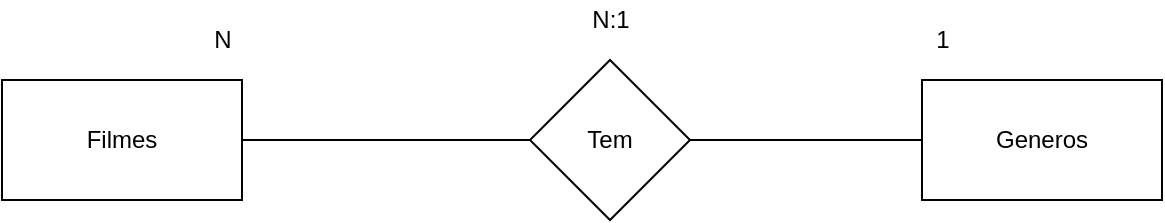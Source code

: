 <mxfile version="14.4.2" type="device" pages="2"><diagram id="mHBD4h6JCg0laVr1G7pc" name="Conceitual"><mxGraphModel dx="1662" dy="1931" grid="1" gridSize="10" guides="1" tooltips="1" connect="1" arrows="1" fold="1" page="1" pageScale="1" pageWidth="827" pageHeight="1169" math="0" shadow="0"><root><mxCell id="0"/><mxCell id="1" parent="0"/><mxCell id="fAVgeymIx2qY5nJhqHCi-4" style="edgeStyle=orthogonalEdgeStyle;rounded=0;orthogonalLoop=1;jettySize=auto;html=1;exitX=1;exitY=0.5;exitDx=0;exitDy=0;endArrow=none;endFill=0;" parent="1" source="fAVgeymIx2qY5nJhqHCi-1" target="fAVgeymIx2qY5nJhqHCi-3" edge="1"><mxGeometry relative="1" as="geometry"/></mxCell><mxCell id="fAVgeymIx2qY5nJhqHCi-1" value="Filmes" style="rounded=0;whiteSpace=wrap;html=1;" parent="1" vertex="1"><mxGeometry x="110" y="-1020" width="120" height="60" as="geometry"/></mxCell><mxCell id="fAVgeymIx2qY5nJhqHCi-5" style="rounded=0;orthogonalLoop=1;jettySize=auto;html=1;exitX=0;exitY=0.5;exitDx=0;exitDy=0;entryX=1;entryY=0.5;entryDx=0;entryDy=0;endArrow=none;endFill=0;" parent="1" source="fAVgeymIx2qY5nJhqHCi-2" target="fAVgeymIx2qY5nJhqHCi-3" edge="1"><mxGeometry relative="1" as="geometry"/></mxCell><mxCell id="fAVgeymIx2qY5nJhqHCi-2" value="Generos" style="rounded=0;whiteSpace=wrap;html=1;" parent="1" vertex="1"><mxGeometry x="570" y="-1020" width="120" height="60" as="geometry"/></mxCell><mxCell id="fAVgeymIx2qY5nJhqHCi-3" value="Tem" style="rhombus;whiteSpace=wrap;html=1;" parent="1" vertex="1"><mxGeometry x="374" y="-1030" width="80" height="80" as="geometry"/></mxCell><mxCell id="fAVgeymIx2qY5nJhqHCi-6" value="N:1" style="text;html=1;align=center;verticalAlign=middle;resizable=0;points=[];autosize=1;" parent="1" vertex="1"><mxGeometry x="399" y="-1060" width="30" height="20" as="geometry"/></mxCell><mxCell id="fAVgeymIx2qY5nJhqHCi-7" value="N" style="text;html=1;align=center;verticalAlign=middle;resizable=0;points=[];autosize=1;" parent="1" vertex="1"><mxGeometry x="210" y="-1050" width="20" height="20" as="geometry"/></mxCell><mxCell id="fAVgeymIx2qY5nJhqHCi-8" value="1" style="text;html=1;align=center;verticalAlign=middle;resizable=0;points=[];autosize=1;" parent="1" vertex="1"><mxGeometry x="570" y="-1050" width="20" height="20" as="geometry"/></mxCell></root></mxGraphModel></diagram><diagram id="-aU7ScOVcwO92XwSkrAR" name="Lógico"><mxGraphModel dx="1662" dy="762" grid="1" gridSize="10" guides="1" tooltips="1" connect="1" arrows="1" fold="1" page="1" pageScale="1" pageWidth="827" pageHeight="1169" math="0" shadow="0"><root><mxCell id="6PueMgRgrXor9dg3Ccoz-0"/><mxCell id="6PueMgRgrXor9dg3Ccoz-1" parent="6PueMgRgrXor9dg3Ccoz-0"/><mxCell id="6PueMgRgrXor9dg3Ccoz-2" value="Generos" style="shape=table;startSize=30;container=1;collapsible=1;childLayout=tableLayout;fixedRows=1;rowLines=0;fontStyle=1;align=center;resizeLast=1;" vertex="1" parent="6PueMgRgrXor9dg3Ccoz-1"><mxGeometry x="139" y="140" width="180" height="100" as="geometry"/></mxCell><mxCell id="6PueMgRgrXor9dg3Ccoz-3" value="" style="shape=partialRectangle;collapsible=0;dropTarget=0;pointerEvents=0;fillColor=none;top=0;left=0;bottom=1;right=0;points=[[0,0.5],[1,0.5]];portConstraint=eastwest;" vertex="1" parent="6PueMgRgrXor9dg3Ccoz-2"><mxGeometry y="30" width="180" height="30" as="geometry"/></mxCell><mxCell id="6PueMgRgrXor9dg3Ccoz-4" value="PK" style="shape=partialRectangle;connectable=0;fillColor=none;top=0;left=0;bottom=0;right=0;fontStyle=1;overflow=hidden;" vertex="1" parent="6PueMgRgrXor9dg3Ccoz-3"><mxGeometry width="30" height="30" as="geometry"/></mxCell><mxCell id="6PueMgRgrXor9dg3Ccoz-5" value="IdGenero" style="shape=partialRectangle;connectable=0;fillColor=none;top=0;left=0;bottom=0;right=0;align=left;spacingLeft=6;fontStyle=5;overflow=hidden;" vertex="1" parent="6PueMgRgrXor9dg3Ccoz-3"><mxGeometry x="30" width="150" height="30" as="geometry"/></mxCell><mxCell id="6PueMgRgrXor9dg3Ccoz-6" value="" style="shape=partialRectangle;collapsible=0;dropTarget=0;pointerEvents=0;fillColor=none;top=0;left=0;bottom=0;right=0;points=[[0,0.5],[1,0.5]];portConstraint=eastwest;" vertex="1" parent="6PueMgRgrXor9dg3Ccoz-2"><mxGeometry y="60" width="180" height="30" as="geometry"/></mxCell><mxCell id="6PueMgRgrXor9dg3Ccoz-7" value="" style="shape=partialRectangle;connectable=0;fillColor=none;top=0;left=0;bottom=0;right=0;editable=1;overflow=hidden;" vertex="1" parent="6PueMgRgrXor9dg3Ccoz-6"><mxGeometry width="30" height="30" as="geometry"/></mxCell><mxCell id="6PueMgRgrXor9dg3Ccoz-8" value="Nome" style="shape=partialRectangle;connectable=0;fillColor=none;top=0;left=0;bottom=0;right=0;align=left;spacingLeft=6;overflow=hidden;" vertex="1" parent="6PueMgRgrXor9dg3Ccoz-6"><mxGeometry x="30" width="150" height="30" as="geometry"/></mxCell><mxCell id="6PueMgRgrXor9dg3Ccoz-15" value="Filmes" style="shape=table;startSize=30;container=1;collapsible=1;childLayout=tableLayout;fixedRows=1;rowLines=0;fontStyle=1;align=center;resizeLast=1;" vertex="1" parent="6PueMgRgrXor9dg3Ccoz-1"><mxGeometry x="509" y="140" width="180" height="130" as="geometry"/></mxCell><mxCell id="6PueMgRgrXor9dg3Ccoz-16" value="" style="shape=partialRectangle;collapsible=0;dropTarget=0;pointerEvents=0;fillColor=none;top=0;left=0;bottom=0;right=0;points=[[0,0.5],[1,0.5]];portConstraint=eastwest;" vertex="1" parent="6PueMgRgrXor9dg3Ccoz-15"><mxGeometry y="30" width="180" height="30" as="geometry"/></mxCell><mxCell id="6PueMgRgrXor9dg3Ccoz-17" value="PK" style="shape=partialRectangle;connectable=0;fillColor=none;top=0;left=0;bottom=0;right=0;fontStyle=1;overflow=hidden;" vertex="1" parent="6PueMgRgrXor9dg3Ccoz-16"><mxGeometry width="60" height="30" as="geometry"/></mxCell><mxCell id="6PueMgRgrXor9dg3Ccoz-18" value="IdFilme" style="shape=partialRectangle;connectable=0;fillColor=none;top=0;left=0;bottom=0;right=0;align=left;spacingLeft=6;fontStyle=5;overflow=hidden;" vertex="1" parent="6PueMgRgrXor9dg3Ccoz-16"><mxGeometry x="60" width="120" height="30" as="geometry"/></mxCell><mxCell id="6PueMgRgrXor9dg3Ccoz-19" value="" style="shape=partialRectangle;collapsible=0;dropTarget=0;pointerEvents=0;fillColor=none;top=0;left=0;bottom=1;right=0;points=[[0,0.5],[1,0.5]];portConstraint=eastwest;" vertex="1" parent="6PueMgRgrXor9dg3Ccoz-15"><mxGeometry y="60" width="180" height="30" as="geometry"/></mxCell><mxCell id="6PueMgRgrXor9dg3Ccoz-20" value="FK" style="shape=partialRectangle;connectable=0;fillColor=none;top=0;left=0;bottom=0;right=0;fontStyle=1;overflow=hidden;" vertex="1" parent="6PueMgRgrXor9dg3Ccoz-19"><mxGeometry width="60" height="30" as="geometry"/></mxCell><mxCell id="6PueMgRgrXor9dg3Ccoz-21" value="IdGenero" style="shape=partialRectangle;connectable=0;fillColor=none;top=0;left=0;bottom=0;right=0;align=left;spacingLeft=6;fontStyle=5;overflow=hidden;" vertex="1" parent="6PueMgRgrXor9dg3Ccoz-19"><mxGeometry x="60" width="120" height="30" as="geometry"/></mxCell><mxCell id="6PueMgRgrXor9dg3Ccoz-25" value="" style="shape=partialRectangle;collapsible=0;dropTarget=0;pointerEvents=0;fillColor=none;top=0;left=0;bottom=0;right=0;points=[[0,0.5],[1,0.5]];portConstraint=eastwest;" vertex="1" parent="6PueMgRgrXor9dg3Ccoz-15"><mxGeometry y="90" width="180" height="30" as="geometry"/></mxCell><mxCell id="6PueMgRgrXor9dg3Ccoz-26" value="" style="shape=partialRectangle;connectable=0;fillColor=none;top=0;left=0;bottom=0;right=0;editable=1;overflow=hidden;" vertex="1" parent="6PueMgRgrXor9dg3Ccoz-25"><mxGeometry width="60" height="30" as="geometry"/></mxCell><mxCell id="6PueMgRgrXor9dg3Ccoz-27" value="Titulo" style="shape=partialRectangle;connectable=0;fillColor=none;top=0;left=0;bottom=0;right=0;align=left;spacingLeft=6;overflow=hidden;" vertex="1" parent="6PueMgRgrXor9dg3Ccoz-25"><mxGeometry x="60" width="120" height="30" as="geometry"/></mxCell><mxCell id="6PueMgRgrXor9dg3Ccoz-28" value="" style="edgeStyle=entityRelationEdgeStyle;fontSize=12;html=1;endArrow=ERoneToMany;entryX=0;entryY=0.5;entryDx=0;entryDy=0;exitX=1;exitY=0.5;exitDx=0;exitDy=0;" edge="1" parent="6PueMgRgrXor9dg3Ccoz-1" source="6PueMgRgrXor9dg3Ccoz-3" target="6PueMgRgrXor9dg3Ccoz-19"><mxGeometry width="100" height="100" relative="1" as="geometry"><mxPoint x="409" y="260" as="sourcePoint"/><mxPoint x="483" y="140" as="targetPoint"/></mxGeometry></mxCell></root></mxGraphModel></diagram></mxfile>
